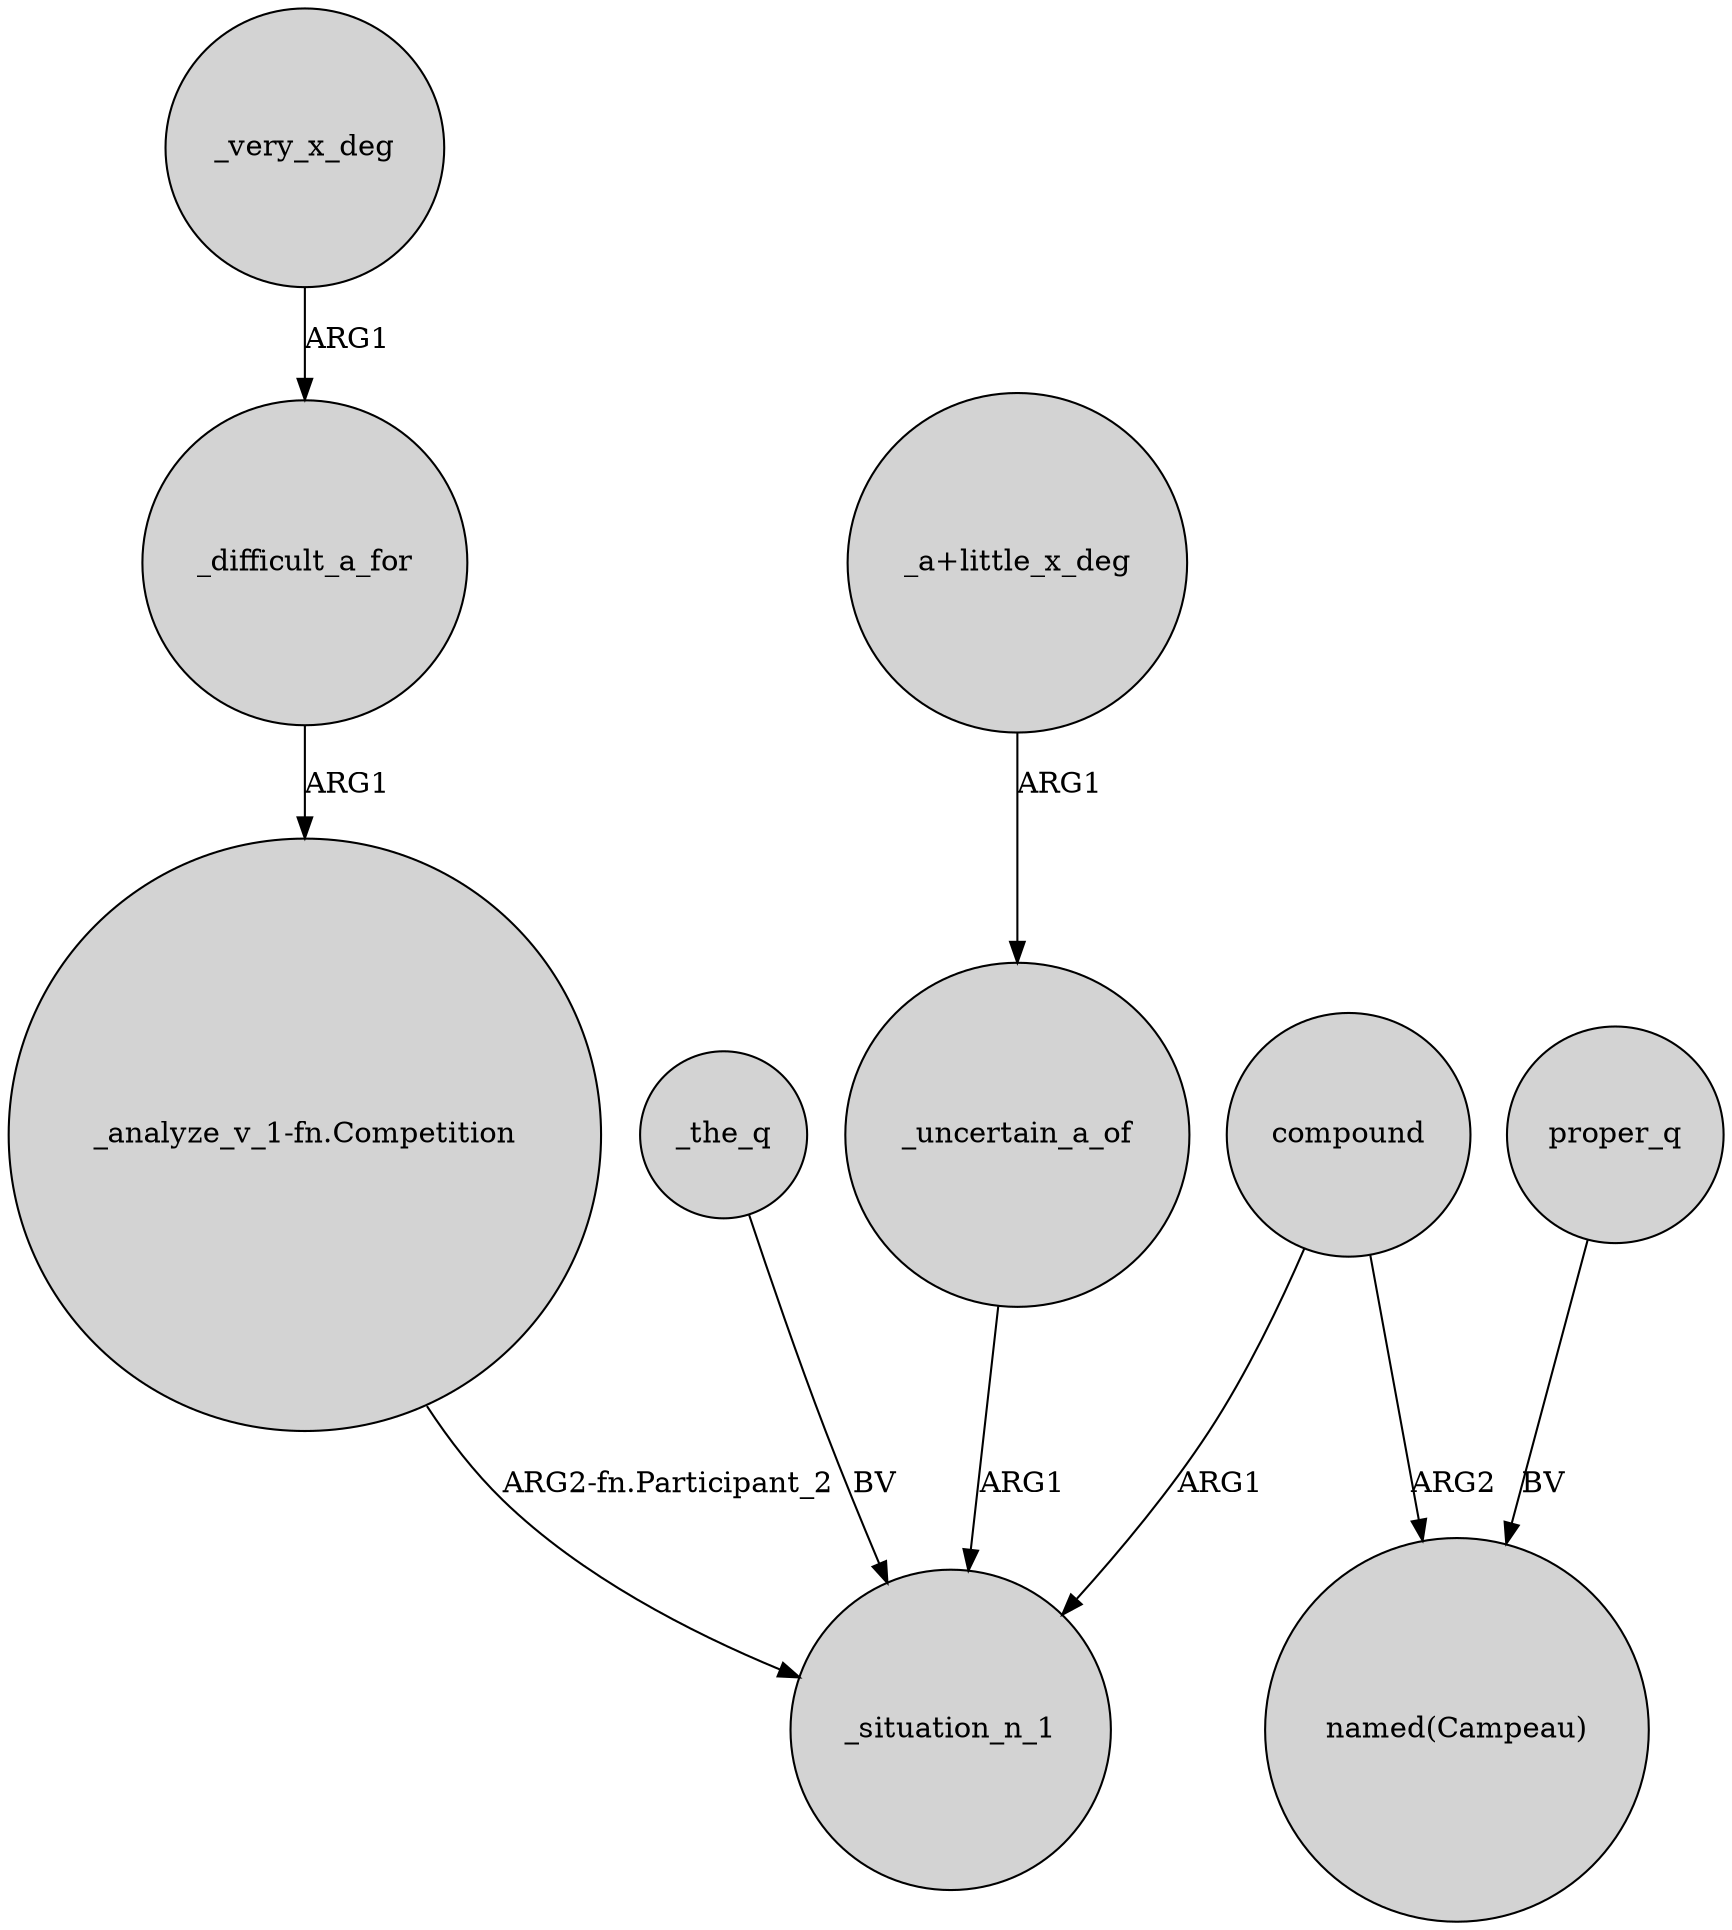 digraph {
	node [shape=circle style=filled]
	_very_x_deg -> _difficult_a_for [label=ARG1]
	_the_q -> _situation_n_1 [label=BV]
	proper_q -> "named(Campeau)" [label=BV]
	_difficult_a_for -> "_analyze_v_1-fn.Competition" [label=ARG1]
	"_a+little_x_deg" -> _uncertain_a_of [label=ARG1]
	"_analyze_v_1-fn.Competition" -> _situation_n_1 [label="ARG2-fn.Participant_2"]
	compound -> "named(Campeau)" [label=ARG2]
	_uncertain_a_of -> _situation_n_1 [label=ARG1]
	compound -> _situation_n_1 [label=ARG1]
}
